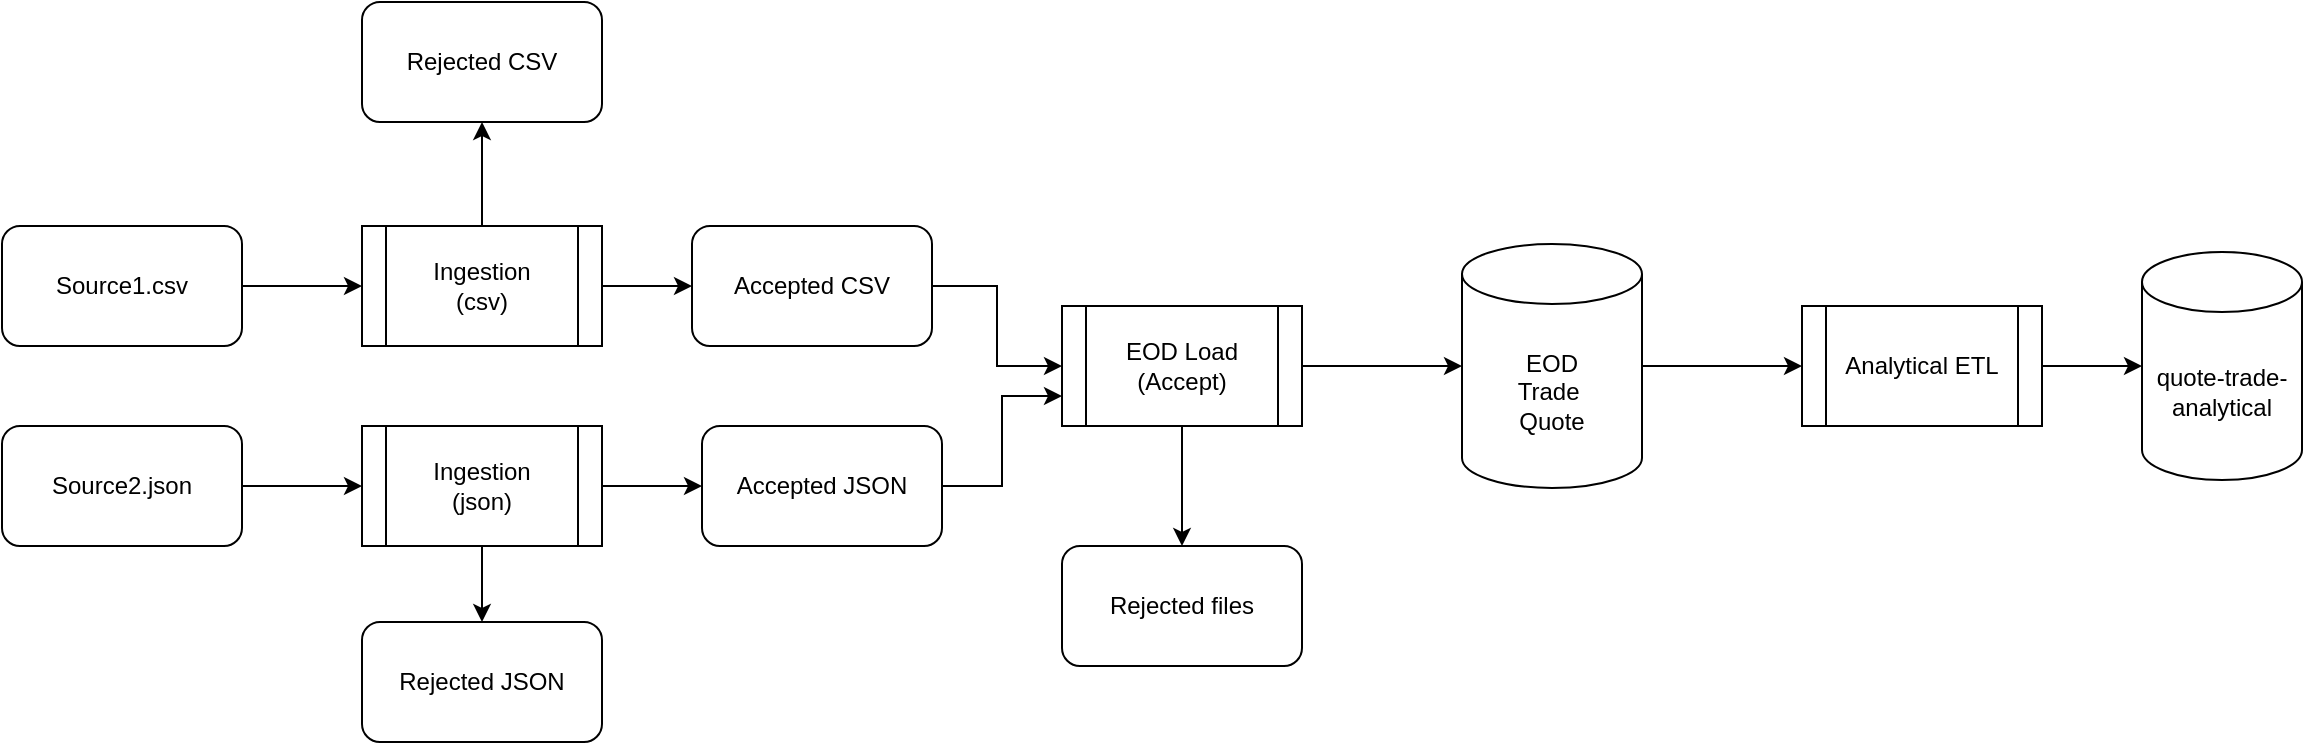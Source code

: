 <mxfile version="28.0.6">
  <diagram name="Page-1" id="XYbvqvXRW_IuTj5X0ggo">
    <mxGraphModel dx="953" dy="576" grid="1" gridSize="10" guides="1" tooltips="1" connect="1" arrows="1" fold="1" page="1" pageScale="1" pageWidth="850" pageHeight="1100" math="0" shadow="0">
      <root>
        <mxCell id="0" />
        <mxCell id="1" parent="0" />
        <mxCell id="J3bZIMmoWMTOMSDDVdqZ-14" style="edgeStyle=orthogonalEdgeStyle;rounded=0;orthogonalLoop=1;jettySize=auto;html=1;entryX=0.5;entryY=1;entryDx=0;entryDy=0;" parent="1" source="J3bZIMmoWMTOMSDDVdqZ-2" target="J3bZIMmoWMTOMSDDVdqZ-13" edge="1">
          <mxGeometry relative="1" as="geometry" />
        </mxCell>
        <mxCell id="J3bZIMmoWMTOMSDDVdqZ-17" style="edgeStyle=orthogonalEdgeStyle;rounded=0;orthogonalLoop=1;jettySize=auto;html=1;exitX=1;exitY=0.5;exitDx=0;exitDy=0;entryX=0;entryY=0.5;entryDx=0;entryDy=0;" parent="1" source="J3bZIMmoWMTOMSDDVdqZ-2" target="J3bZIMmoWMTOMSDDVdqZ-11" edge="1">
          <mxGeometry relative="1" as="geometry" />
        </mxCell>
        <mxCell id="J3bZIMmoWMTOMSDDVdqZ-2" value="Ingestion&lt;div&gt;(csv)&lt;/div&gt;" style="shape=process;whiteSpace=wrap;html=1;backgroundOutline=1;" parent="1" vertex="1">
          <mxGeometry x="200" y="152" width="120" height="60" as="geometry" />
        </mxCell>
        <mxCell id="J3bZIMmoWMTOMSDDVdqZ-8" style="edgeStyle=orthogonalEdgeStyle;rounded=0;orthogonalLoop=1;jettySize=auto;html=1;exitX=1;exitY=0.5;exitDx=0;exitDy=0;entryX=0;entryY=0.5;entryDx=0;entryDy=0;" parent="1" source="J3bZIMmoWMTOMSDDVdqZ-4" target="J3bZIMmoWMTOMSDDVdqZ-2" edge="1">
          <mxGeometry relative="1" as="geometry" />
        </mxCell>
        <mxCell id="J3bZIMmoWMTOMSDDVdqZ-4" value="Source1.csv" style="rounded=1;whiteSpace=wrap;html=1;" parent="1" vertex="1">
          <mxGeometry x="20" y="152" width="120" height="60" as="geometry" />
        </mxCell>
        <mxCell id="J3bZIMmoWMTOMSDDVdqZ-9" style="edgeStyle=orthogonalEdgeStyle;rounded=0;orthogonalLoop=1;jettySize=auto;html=1;entryX=0;entryY=0.5;entryDx=0;entryDy=0;" parent="1" source="J3bZIMmoWMTOMSDDVdqZ-5" target="J3bZIMmoWMTOMSDDVdqZ-7" edge="1">
          <mxGeometry relative="1" as="geometry" />
        </mxCell>
        <mxCell id="J3bZIMmoWMTOMSDDVdqZ-5" value="Source2.json" style="rounded=1;whiteSpace=wrap;html=1;" parent="1" vertex="1">
          <mxGeometry x="20" y="252" width="120" height="60" as="geometry" />
        </mxCell>
        <mxCell id="J3bZIMmoWMTOMSDDVdqZ-15" style="edgeStyle=orthogonalEdgeStyle;rounded=0;orthogonalLoop=1;jettySize=auto;html=1;exitX=0.5;exitY=1;exitDx=0;exitDy=0;entryX=0.5;entryY=0;entryDx=0;entryDy=0;" parent="1" source="J3bZIMmoWMTOMSDDVdqZ-7" target="J3bZIMmoWMTOMSDDVdqZ-12" edge="1">
          <mxGeometry relative="1" as="geometry" />
        </mxCell>
        <mxCell id="J3bZIMmoWMTOMSDDVdqZ-16" style="edgeStyle=orthogonalEdgeStyle;rounded=0;orthogonalLoop=1;jettySize=auto;html=1;exitX=1;exitY=0.5;exitDx=0;exitDy=0;entryX=0;entryY=0.5;entryDx=0;entryDy=0;" parent="1" source="J3bZIMmoWMTOMSDDVdqZ-7" target="J3bZIMmoWMTOMSDDVdqZ-10" edge="1">
          <mxGeometry relative="1" as="geometry" />
        </mxCell>
        <mxCell id="J3bZIMmoWMTOMSDDVdqZ-7" value="Ingestion&lt;div&gt;(json)&lt;/div&gt;" style="shape=process;whiteSpace=wrap;html=1;backgroundOutline=1;" parent="1" vertex="1">
          <mxGeometry x="200" y="252" width="120" height="60" as="geometry" />
        </mxCell>
        <mxCell id="J3bZIMmoWMTOMSDDVdqZ-23" style="edgeStyle=orthogonalEdgeStyle;rounded=0;orthogonalLoop=1;jettySize=auto;html=1;entryX=0;entryY=0.75;entryDx=0;entryDy=0;" parent="1" source="J3bZIMmoWMTOMSDDVdqZ-10" target="J3bZIMmoWMTOMSDDVdqZ-19" edge="1">
          <mxGeometry relative="1" as="geometry" />
        </mxCell>
        <mxCell id="J3bZIMmoWMTOMSDDVdqZ-10" value="Accepted JSON" style="rounded=1;whiteSpace=wrap;html=1;" parent="1" vertex="1">
          <mxGeometry x="370" y="252" width="120" height="60" as="geometry" />
        </mxCell>
        <mxCell id="J3bZIMmoWMTOMSDDVdqZ-20" style="edgeStyle=orthogonalEdgeStyle;rounded=0;orthogonalLoop=1;jettySize=auto;html=1;entryX=0;entryY=0.5;entryDx=0;entryDy=0;" parent="1" source="J3bZIMmoWMTOMSDDVdqZ-11" target="J3bZIMmoWMTOMSDDVdqZ-19" edge="1">
          <mxGeometry relative="1" as="geometry" />
        </mxCell>
        <mxCell id="J3bZIMmoWMTOMSDDVdqZ-11" value="Accepted CSV" style="rounded=1;whiteSpace=wrap;html=1;" parent="1" vertex="1">
          <mxGeometry x="365" y="152" width="120" height="60" as="geometry" />
        </mxCell>
        <mxCell id="J3bZIMmoWMTOMSDDVdqZ-12" value="Rejected JSON" style="rounded=1;whiteSpace=wrap;html=1;" parent="1" vertex="1">
          <mxGeometry x="200" y="350" width="120" height="60" as="geometry" />
        </mxCell>
        <mxCell id="J3bZIMmoWMTOMSDDVdqZ-13" value="Rejected CSV" style="rounded=1;whiteSpace=wrap;html=1;" parent="1" vertex="1">
          <mxGeometry x="200" y="40" width="120" height="60" as="geometry" />
        </mxCell>
        <mxCell id="J3bZIMmoWMTOMSDDVdqZ-25" style="edgeStyle=orthogonalEdgeStyle;rounded=0;orthogonalLoop=1;jettySize=auto;html=1;entryX=0.5;entryY=0;entryDx=0;entryDy=0;" parent="1" source="J3bZIMmoWMTOMSDDVdqZ-19" target="J3bZIMmoWMTOMSDDVdqZ-24" edge="1">
          <mxGeometry relative="1" as="geometry" />
        </mxCell>
        <mxCell id="J3bZIMmoWMTOMSDDVdqZ-19" value="EOD Load&lt;div&gt;(Accept)&lt;/div&gt;" style="shape=process;whiteSpace=wrap;html=1;backgroundOutline=1;" parent="1" vertex="1">
          <mxGeometry x="550" y="192" width="120" height="60" as="geometry" />
        </mxCell>
        <mxCell id="J3bZIMmoWMTOMSDDVdqZ-24" value="Rejected files" style="rounded=1;whiteSpace=wrap;html=1;" parent="1" vertex="1">
          <mxGeometry x="550" y="312" width="120" height="60" as="geometry" />
        </mxCell>
        <mxCell id="J3bZIMmoWMTOMSDDVdqZ-30" style="edgeStyle=orthogonalEdgeStyle;rounded=0;orthogonalLoop=1;jettySize=auto;html=1;entryX=0;entryY=0.5;entryDx=0;entryDy=0;" parent="1" source="J3bZIMmoWMTOMSDDVdqZ-26" target="J3bZIMmoWMTOMSDDVdqZ-28" edge="1">
          <mxGeometry relative="1" as="geometry" />
        </mxCell>
        <mxCell id="J3bZIMmoWMTOMSDDVdqZ-26" value="&lt;font style=&quot;font-size: 12px;&quot;&gt;EOD&lt;/font&gt;&lt;div&gt;&lt;font style=&quot;font-size: 12px;&quot;&gt;Trade&amp;nbsp;&lt;/font&gt;&lt;/div&gt;&lt;div&gt;&lt;font style=&quot;font-size: 12px;&quot;&gt;Quote&lt;/font&gt;&lt;/div&gt;" style="shape=cylinder3;whiteSpace=wrap;html=1;boundedLbl=1;backgroundOutline=1;size=15;" parent="1" vertex="1">
          <mxGeometry x="750" y="161" width="90" height="122" as="geometry" />
        </mxCell>
        <mxCell id="J3bZIMmoWMTOMSDDVdqZ-27" value="" style="edgeStyle=orthogonalEdgeStyle;rounded=0;orthogonalLoop=1;jettySize=auto;html=1;" parent="1" source="J3bZIMmoWMTOMSDDVdqZ-19" target="J3bZIMmoWMTOMSDDVdqZ-26" edge="1">
          <mxGeometry relative="1" as="geometry" />
        </mxCell>
        <mxCell id="J3bZIMmoWMTOMSDDVdqZ-28" value="Analytical ETL" style="shape=process;whiteSpace=wrap;html=1;backgroundOutline=1;" parent="1" vertex="1">
          <mxGeometry x="920" y="192" width="120" height="60" as="geometry" />
        </mxCell>
        <mxCell id="J3bZIMmoWMTOMSDDVdqZ-31" value="&lt;font style=&quot;font-size: 12px;&quot;&gt;quote-trade-analytical&lt;/font&gt;" style="shape=cylinder3;whiteSpace=wrap;html=1;boundedLbl=1;backgroundOutline=1;size=15;" parent="1" vertex="1">
          <mxGeometry x="1090" y="165" width="80" height="114" as="geometry" />
        </mxCell>
        <mxCell id="J3bZIMmoWMTOMSDDVdqZ-32" style="edgeStyle=orthogonalEdgeStyle;rounded=0;orthogonalLoop=1;jettySize=auto;html=1;entryX=0;entryY=0.5;entryDx=0;entryDy=0;entryPerimeter=0;" parent="1" source="J3bZIMmoWMTOMSDDVdqZ-28" target="J3bZIMmoWMTOMSDDVdqZ-31" edge="1">
          <mxGeometry relative="1" as="geometry" />
        </mxCell>
      </root>
    </mxGraphModel>
  </diagram>
</mxfile>
